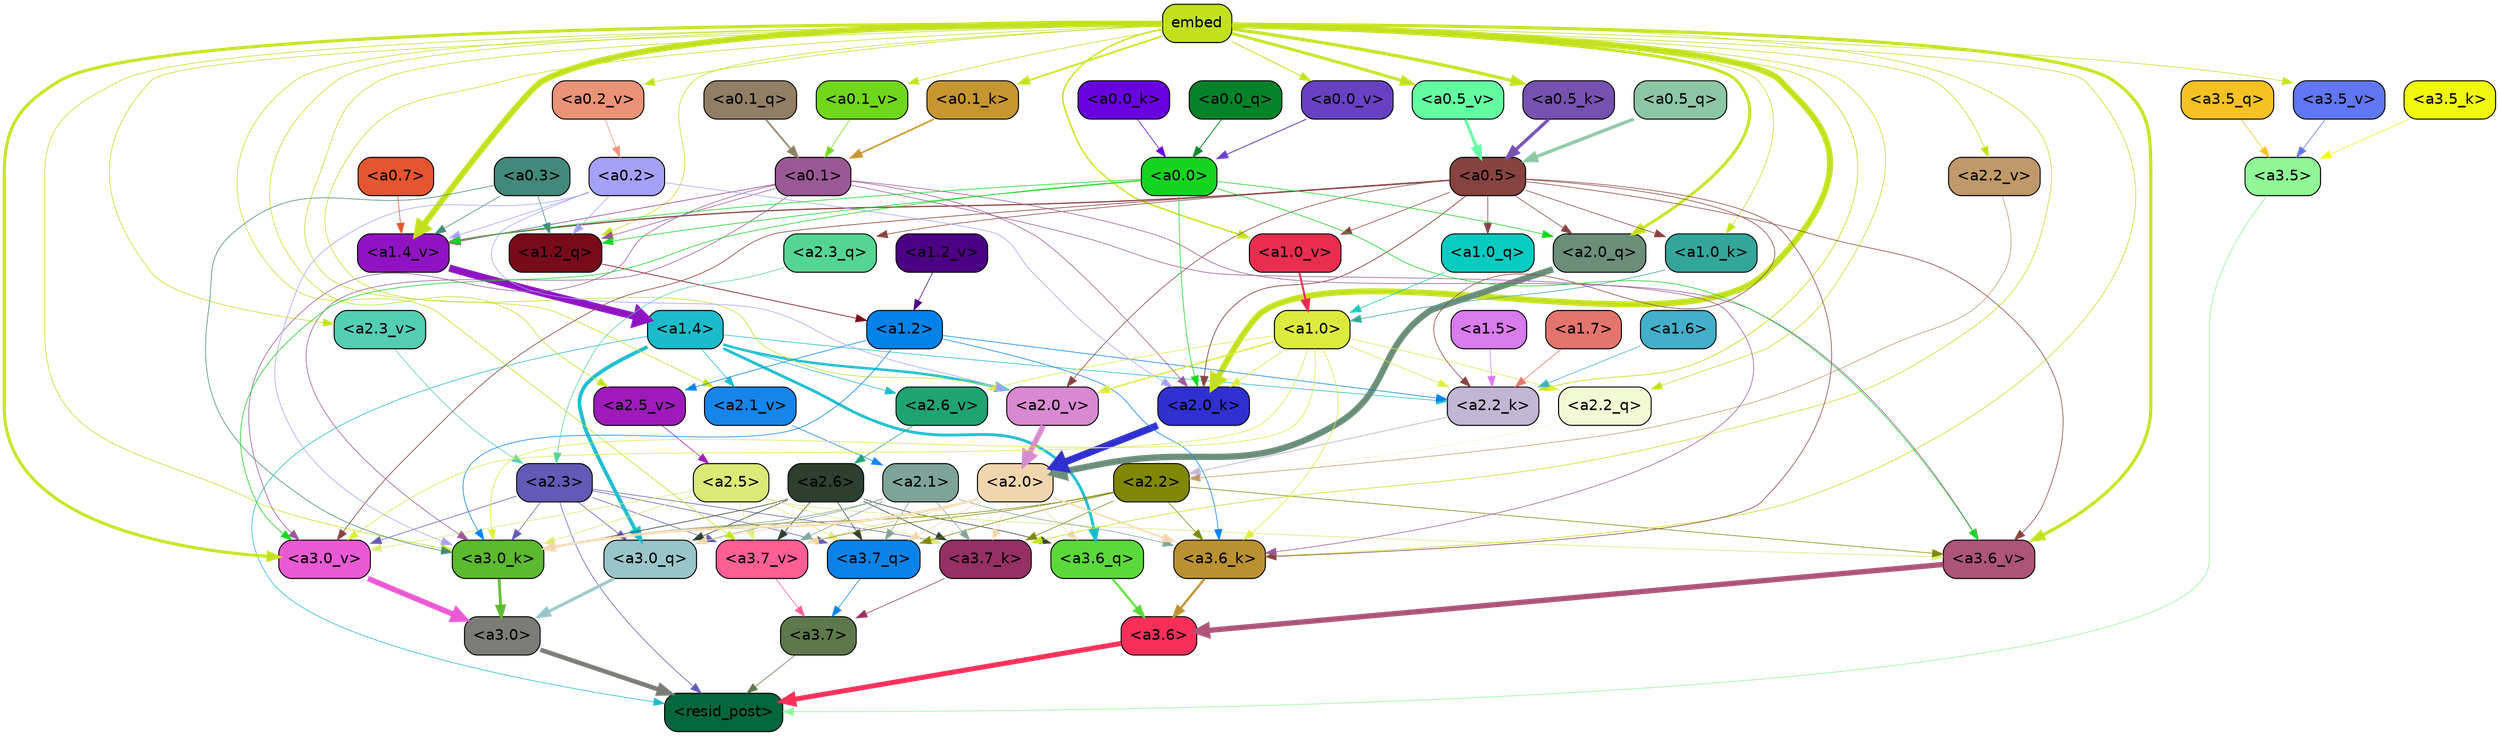 strict digraph "" {
	graph [bgcolor=transparent,
		layout=dot,
		overlap=false,
		splines=true
	];
	"<a3.7>"	[color=black,
		fillcolor="#5d794b",
		fontname=Helvetica,
		shape=box,
		style="filled, rounded"];
	"<resid_post>"	[color=black,
		fillcolor="#03663d",
		fontname=Helvetica,
		shape=box,
		style="filled, rounded"];
	"<a3.7>" -> "<resid_post>"	[color="#5d794b",
		penwidth=0.6];
	"<a3.6>"	[color=black,
		fillcolor="#f92f5a",
		fontname=Helvetica,
		shape=box,
		style="filled, rounded"];
	"<a3.6>" -> "<resid_post>"	[color="#f92f5a",
		penwidth=4.670643210411072];
	"<a3.5>"	[color=black,
		fillcolor="#8ff796",
		fontname=Helvetica,
		shape=box,
		style="filled, rounded"];
	"<a3.5>" -> "<resid_post>"	[color="#8ff796",
		penwidth=0.6];
	"<a3.0>"	[color=black,
		fillcolor="#7b7b77",
		fontname=Helvetica,
		shape=box,
		style="filled, rounded"];
	"<a3.0>" -> "<resid_post>"	[color="#7b7b77",
		penwidth=4.246885180473328];
	"<a2.3>"	[color=black,
		fillcolor="#615ab6",
		fontname=Helvetica,
		shape=box,
		style="filled, rounded"];
	"<a2.3>" -> "<resid_post>"	[color="#615ab6",
		penwidth=0.6];
	"<a3.7_q>"	[color=black,
		fillcolor="#0982e9",
		fontname=Helvetica,
		shape=box,
		style="filled, rounded"];
	"<a2.3>" -> "<a3.7_q>"	[color="#615ab6",
		penwidth=0.6];
	"<a3.0_q>"	[color=black,
		fillcolor="#99c5ca",
		fontname=Helvetica,
		shape=box,
		style="filled, rounded"];
	"<a2.3>" -> "<a3.0_q>"	[color="#615ab6",
		penwidth=0.6];
	"<a3.7_k>"	[color=black,
		fillcolor="#952f64",
		fontname=Helvetica,
		shape=box,
		style="filled, rounded"];
	"<a2.3>" -> "<a3.7_k>"	[color="#615ab6",
		penwidth=0.6];
	"<a3.0_k>"	[color=black,
		fillcolor="#5cba2f",
		fontname=Helvetica,
		shape=box,
		style="filled, rounded"];
	"<a2.3>" -> "<a3.0_k>"	[color="#615ab6",
		penwidth=0.6];
	"<a3.7_v>"	[color=black,
		fillcolor="#ff5f93",
		fontname=Helvetica,
		shape=box,
		style="filled, rounded"];
	"<a2.3>" -> "<a3.7_v>"	[color="#615ab6",
		penwidth=0.6];
	"<a3.0_v>"	[color=black,
		fillcolor="#e959d3",
		fontname=Helvetica,
		shape=box,
		style="filled, rounded"];
	"<a2.3>" -> "<a3.0_v>"	[color="#615ab6",
		penwidth=0.6];
	"<a1.4>"	[color=black,
		fillcolor="#1cbbcb",
		fontname=Helvetica,
		shape=box,
		style="filled, rounded"];
	"<a1.4>" -> "<resid_post>"	[color="#1cbbcb",
		penwidth=0.6];
	"<a3.6_q>"	[color=black,
		fillcolor="#5bd93a",
		fontname=Helvetica,
		shape=box,
		style="filled, rounded"];
	"<a1.4>" -> "<a3.6_q>"	[color="#1cbbcb",
		penwidth=2.6487714648246765];
	"<a1.4>" -> "<a3.0_q>"	[color="#1cbbcb",
		penwidth=3.477886103093624];
	"<a2.2_k>"	[color=black,
		fillcolor="#c3b6d5",
		fontname=Helvetica,
		shape=box,
		style="filled, rounded"];
	"<a1.4>" -> "<a2.2_k>"	[color="#1cbbcb",
		penwidth=0.6];
	"<a2.6_v>"	[color=black,
		fillcolor="#1fa371",
		fontname=Helvetica,
		shape=box,
		style="filled, rounded"];
	"<a1.4>" -> "<a2.6_v>"	[color="#1cbbcb",
		penwidth=0.6];
	"<a2.1_v>"	[color=black,
		fillcolor="#1684ea",
		fontname=Helvetica,
		shape=box,
		style="filled, rounded"];
	"<a1.4>" -> "<a2.1_v>"	[color="#1cbbcb",
		penwidth=0.6];
	"<a2.0_v>"	[color=black,
		fillcolor="#d989d1",
		fontname=Helvetica,
		shape=box,
		style="filled, rounded"];
	"<a1.4>" -> "<a2.0_v>"	[color="#1cbbcb",
		penwidth=2.3358620405197144];
	"<a3.7_q>" -> "<a3.7>"	[color="#0982e9",
		penwidth=0.6];
	"<a3.6_q>" -> "<a3.6>"	[color="#5bd93a",
		penwidth=2.03758105635643];
	"<a3.5_q>"	[color=black,
		fillcolor="#f6c122",
		fontname=Helvetica,
		shape=box,
		style="filled, rounded"];
	"<a3.5_q>" -> "<a3.5>"	[color="#f6c122",
		penwidth=0.6];
	"<a3.0_q>" -> "<a3.0>"	[color="#99c5ca",
		penwidth=2.8638100624084473];
	"<a3.7_k>" -> "<a3.7>"	[color="#952f64",
		penwidth=0.6];
	"<a3.6_k>"	[color=black,
		fillcolor="#ba9130",
		fontname=Helvetica,
		shape=box,
		style="filled, rounded"];
	"<a3.6_k>" -> "<a3.6>"	[color="#ba9130",
		penwidth=2.174198240041733];
	"<a3.5_k>"	[color=black,
		fillcolor="#f0f90c",
		fontname=Helvetica,
		shape=box,
		style="filled, rounded"];
	"<a3.5_k>" -> "<a3.5>"	[color="#f0f90c",
		penwidth=0.6];
	"<a3.0_k>" -> "<a3.0>"	[color="#5cba2f",
		penwidth=2.6274144649505615];
	"<a3.7_v>" -> "<a3.7>"	[color="#ff5f93",
		penwidth=0.6];
	"<a3.6_v>"	[color=black,
		fillcolor="#ad5478",
		fontname=Helvetica,
		shape=box,
		style="filled, rounded"];
	"<a3.6_v>" -> "<a3.6>"	[color="#ad5478",
		penwidth=5.002329230308533];
	"<a3.5_v>"	[color=black,
		fillcolor="#6076f2",
		fontname=Helvetica,
		shape=box,
		style="filled, rounded"];
	"<a3.5_v>" -> "<a3.5>"	[color="#6076f2",
		penwidth=0.6];
	"<a3.0_v>" -> "<a3.0>"	[color="#e959d3",
		penwidth=5.188832879066467];
	"<a2.6>"	[color=black,
		fillcolor="#2d3f2e",
		fontname=Helvetica,
		shape=box,
		style="filled, rounded"];
	"<a2.6>" -> "<a3.7_q>"	[color="#2d3f2e",
		penwidth=0.6];
	"<a2.6>" -> "<a3.6_q>"	[color="#2d3f2e",
		penwidth=0.6];
	"<a2.6>" -> "<a3.0_q>"	[color="#2d3f2e",
		penwidth=0.6];
	"<a2.6>" -> "<a3.7_k>"	[color="#2d3f2e",
		penwidth=0.6];
	"<a2.6>" -> "<a3.0_k>"	[color="#2d3f2e",
		penwidth=0.6];
	"<a2.6>" -> "<a3.7_v>"	[color="#2d3f2e",
		penwidth=0.6];
	"<a2.5>"	[color=black,
		fillcolor="#dbe976",
		fontname=Helvetica,
		shape=box,
		style="filled, rounded"];
	"<a2.5>" -> "<a3.7_q>"	[color="#dbe976",
		penwidth=0.6];
	"<a2.5>" -> "<a3.7_k>"	[color="#dbe976",
		penwidth=0.6];
	"<a2.5>" -> "<a3.0_k>"	[color="#dbe976",
		penwidth=0.6];
	"<a2.5>" -> "<a3.7_v>"	[color="#dbe976",
		penwidth=0.6];
	"<a2.5>" -> "<a3.6_v>"	[color="#dbe976",
		penwidth=0.6];
	"<a2.5>" -> "<a3.0_v>"	[color="#dbe976",
		penwidth=0.6];
	"<a2.2>"	[color=black,
		fillcolor="#7f8704",
		fontname=Helvetica,
		shape=box,
		style="filled, rounded"];
	"<a2.2>" -> "<a3.7_q>"	[color="#7f8704",
		penwidth=0.6];
	"<a2.2>" -> "<a3.7_k>"	[color="#7f8704",
		penwidth=0.6];
	"<a2.2>" -> "<a3.6_k>"	[color="#7f8704",
		penwidth=0.6];
	"<a2.2>" -> "<a3.0_k>"	[color="#7f8704",
		penwidth=0.6];
	"<a2.2>" -> "<a3.7_v>"	[color="#7f8704",
		penwidth=0.6];
	"<a2.2>" -> "<a3.6_v>"	[color="#7f8704",
		penwidth=0.6];
	"<a2.1>"	[color=black,
		fillcolor="#7ea399",
		fontname=Helvetica,
		shape=box,
		style="filled, rounded"];
	"<a2.1>" -> "<a3.7_q>"	[color="#7ea399",
		penwidth=0.6];
	"<a2.1>" -> "<a3.0_q>"	[color="#7ea399",
		penwidth=0.6];
	"<a2.1>" -> "<a3.7_k>"	[color="#7ea399",
		penwidth=0.6];
	"<a2.1>" -> "<a3.6_k>"	[color="#7ea399",
		penwidth=0.6];
	"<a2.1>" -> "<a3.0_k>"	[color="#7ea399",
		penwidth=0.6];
	"<a2.1>" -> "<a3.7_v>"	[color="#7ea399",
		penwidth=0.6];
	"<a2.0>"	[color=black,
		fillcolor="#f1d6ad",
		fontname=Helvetica,
		shape=box,
		style="filled, rounded"];
	"<a2.0>" -> "<a3.7_q>"	[color="#f1d6ad",
		penwidth=0.6];
	"<a2.0>" -> "<a3.6_q>"	[color="#f1d6ad",
		penwidth=0.6];
	"<a2.0>" -> "<a3.0_q>"	[color="#f1d6ad",
		penwidth=0.6];
	"<a2.0>" -> "<a3.7_k>"	[color="#f1d6ad",
		penwidth=0.6];
	"<a2.0>" -> "<a3.6_k>"	[color="#f1d6ad",
		penwidth=1.5417278409004211];
	"<a2.0>" -> "<a3.0_k>"	[color="#f1d6ad",
		penwidth=2.23091459274292];
	"<a2.0>" -> "<a3.7_v>"	[color="#f1d6ad",
		penwidth=0.6];
	embed	[color=black,
		fillcolor="#c3e01f",
		fontname=Helvetica,
		shape=box,
		style="filled, rounded"];
	embed -> "<a3.7_k>"	[color="#c3e01f",
		penwidth=0.6];
	embed -> "<a3.6_k>"	[color="#c3e01f",
		penwidth=0.6];
	embed -> "<a3.0_k>"	[color="#c3e01f",
		penwidth=0.6];
	embed -> "<a3.7_v>"	[color="#c3e01f",
		penwidth=0.6];
	embed -> "<a3.6_v>"	[color="#c3e01f",
		penwidth=2.9511587619781494];
	embed -> "<a3.5_v>"	[color="#c3e01f",
		penwidth=0.6];
	embed -> "<a3.0_v>"	[color="#c3e01f",
		penwidth=2.8577730655670166];
	"<a2.2_q>"	[color=black,
		fillcolor="#f2fad4",
		fontname=Helvetica,
		shape=box,
		style="filled, rounded"];
	embed -> "<a2.2_q>"	[color="#c3e01f",
		penwidth=0.6];
	"<a2.0_q>"	[color=black,
		fillcolor="#6b8e79",
		fontname=Helvetica,
		shape=box,
		style="filled, rounded"];
	embed -> "<a2.0_q>"	[color="#c3e01f",
		penwidth=2.7340729534626007];
	embed -> "<a2.2_k>"	[color="#c3e01f",
		penwidth=0.69573974609375];
	"<a2.0_k>"	[color=black,
		fillcolor="#3030d0",
		fontname=Helvetica,
		shape=box,
		style="filled, rounded"];
	embed -> "<a2.0_k>"	[color="#c3e01f",
		penwidth=5.629883050918579];
	"<a2.5_v>"	[color=black,
		fillcolor="#9e1abb",
		fontname=Helvetica,
		shape=box,
		style="filled, rounded"];
	embed -> "<a2.5_v>"	[color="#c3e01f",
		penwidth=0.6];
	"<a2.3_v>"	[color=black,
		fillcolor="#53ceb1",
		fontname=Helvetica,
		shape=box,
		style="filled, rounded"];
	embed -> "<a2.3_v>"	[color="#c3e01f",
		penwidth=0.6];
	"<a2.2_v>"	[color=black,
		fillcolor="#bf9969",
		fontname=Helvetica,
		shape=box,
		style="filled, rounded"];
	embed -> "<a2.2_v>"	[color="#c3e01f",
		penwidth=0.6];
	embed -> "<a2.1_v>"	[color="#c3e01f",
		penwidth=0.6];
	embed -> "<a2.0_v>"	[color="#c3e01f",
		penwidth=0.6];
	"<a1.2_q>"	[color=black,
		fillcolor="#770b1a",
		fontname=Helvetica,
		shape=box,
		style="filled, rounded"];
	embed -> "<a1.2_q>"	[color="#c3e01f",
		penwidth=0.6];
	"<a1.0_k>"	[color=black,
		fillcolor="#33a69b",
		fontname=Helvetica,
		shape=box,
		style="filled, rounded"];
	embed -> "<a1.0_k>"	[color="#c3e01f",
		penwidth=0.6];
	"<a1.4_v>"	[color=black,
		fillcolor="#9013c3",
		fontname=Helvetica,
		shape=box,
		style="filled, rounded"];
	embed -> "<a1.4_v>"	[color="#c3e01f",
		penwidth=5.6260271072387695];
	"<a1.0_v>"	[color=black,
		fillcolor="#e92d4f",
		fontname=Helvetica,
		shape=box,
		style="filled, rounded"];
	embed -> "<a1.0_v>"	[color="#c3e01f",
		penwidth=1.3646823167800903];
	"<a0.5_k>"	[color=black,
		fillcolor="#7651af",
		fontname=Helvetica,
		shape=box,
		style="filled, rounded"];
	embed -> "<a0.5_k>"	[color="#c3e01f",
		penwidth=3.003387402743101];
	"<a0.1_k>"	[color=black,
		fillcolor="#c69630",
		fontname=Helvetica,
		shape=box,
		style="filled, rounded"];
	embed -> "<a0.1_k>"	[color="#c3e01f",
		penwidth=1.6119658946990967];
	"<a0.5_v>"	[color=black,
		fillcolor="#64fea2",
		fontname=Helvetica,
		shape=box,
		style="filled, rounded"];
	embed -> "<a0.5_v>"	[color="#c3e01f",
		penwidth=2.755969077348709];
	"<a0.2_v>"	[color=black,
		fillcolor="#eb9377",
		fontname=Helvetica,
		shape=box,
		style="filled, rounded"];
	embed -> "<a0.2_v>"	[color="#c3e01f",
		penwidth=0.6];
	"<a0.1_v>"	[color=black,
		fillcolor="#70d71b",
		fontname=Helvetica,
		shape=box,
		style="filled, rounded"];
	embed -> "<a0.1_v>"	[color="#c3e01f",
		penwidth=0.6];
	"<a0.0_v>"	[color=black,
		fillcolor="#6841c3",
		fontname=Helvetica,
		shape=box,
		style="filled, rounded"];
	embed -> "<a0.0_v>"	[color="#c3e01f",
		penwidth=0.8692417144775391];
	"<a1.2>"	[color=black,
		fillcolor="#0082ea",
		fontname=Helvetica,
		shape=box,
		style="filled, rounded"];
	"<a1.2>" -> "<a3.6_k>"	[color="#0082ea",
		penwidth=0.6];
	"<a1.2>" -> "<a3.0_k>"	[color="#0082ea",
		penwidth=0.6];
	"<a1.2>" -> "<a2.2_k>"	[color="#0082ea",
		penwidth=0.6];
	"<a1.2>" -> "<a2.5_v>"	[color="#0082ea",
		penwidth=0.6];
	"<a1.0>"	[color=black,
		fillcolor="#dbeb3e",
		fontname=Helvetica,
		shape=box,
		style="filled, rounded"];
	"<a1.0>" -> "<a3.6_k>"	[color="#dbeb3e",
		penwidth=0.6];
	"<a1.0>" -> "<a3.0_k>"	[color="#dbeb3e",
		penwidth=0.6];
	"<a1.0>" -> "<a3.0_v>"	[color="#dbeb3e",
		penwidth=0.6];
	"<a1.0>" -> "<a2.2_q>"	[color="#dbeb3e",
		penwidth=0.6];
	"<a1.0>" -> "<a2.2_k>"	[color="#dbeb3e",
		penwidth=0.6];
	"<a1.0>" -> "<a2.0_k>"	[color="#dbeb3e",
		penwidth=0.6];
	"<a1.0>" -> "<a2.6_v>"	[color="#dbeb3e",
		penwidth=0.6];
	"<a1.0>" -> "<a2.0_v>"	[color="#dbeb3e",
		penwidth=1.3103609085083008];
	"<a0.5>"	[color=black,
		fillcolor="#864340",
		fontname=Helvetica,
		shape=box,
		style="filled, rounded"];
	"<a0.5>" -> "<a3.6_k>"	[color="#864340",
		penwidth=0.6];
	"<a0.5>" -> "<a3.6_v>"	[color="#864340",
		penwidth=0.6];
	"<a0.5>" -> "<a3.0_v>"	[color="#864340",
		penwidth=0.6446345448493958];
	"<a2.3_q>"	[color=black,
		fillcolor="#55d594",
		fontname=Helvetica,
		shape=box,
		style="filled, rounded"];
	"<a0.5>" -> "<a2.3_q>"	[color="#864340",
		penwidth=0.6];
	"<a0.5>" -> "<a2.0_q>"	[color="#864340",
		penwidth=0.6];
	"<a0.5>" -> "<a2.2_k>"	[color="#864340",
		penwidth=0.6];
	"<a0.5>" -> "<a2.0_k>"	[color="#864340",
		penwidth=0.7065601348876953];
	"<a0.5>" -> "<a2.0_v>"	[color="#864340",
		penwidth=0.6];
	"<a1.0_q>"	[color=black,
		fillcolor="#05cbc1",
		fontname=Helvetica,
		shape=box,
		style="filled, rounded"];
	"<a0.5>" -> "<a1.0_q>"	[color="#864340",
		penwidth=0.6];
	"<a0.5>" -> "<a1.0_k>"	[color="#864340",
		penwidth=0.6];
	"<a0.5>" -> "<a1.4_v>"	[color="#864340",
		penwidth=1.1228110790252686];
	"<a0.5>" -> "<a1.0_v>"	[color="#864340",
		penwidth=0.6];
	"<a0.1>"	[color=black,
		fillcolor="#9a5895",
		fontname=Helvetica,
		shape=box,
		style="filled, rounded"];
	"<a0.1>" -> "<a3.6_k>"	[color="#9a5895",
		penwidth=0.6];
	"<a0.1>" -> "<a3.0_k>"	[color="#9a5895",
		penwidth=0.6];
	"<a0.1>" -> "<a3.6_v>"	[color="#9a5895",
		penwidth=0.6];
	"<a0.1>" -> "<a3.0_v>"	[color="#9a5895",
		penwidth=0.6];
	"<a0.1>" -> "<a2.0_k>"	[color="#9a5895",
		penwidth=0.6];
	"<a0.1>" -> "<a1.2_q>"	[color="#9a5895",
		penwidth=0.6];
	"<a0.1>" -> "<a1.4_v>"	[color="#9a5895",
		penwidth=0.7182521820068359];
	"<a0.3>"	[color=black,
		fillcolor="#42887b",
		fontname=Helvetica,
		shape=box,
		style="filled, rounded"];
	"<a0.3>" -> "<a3.0_k>"	[color="#42887b",
		penwidth=0.6];
	"<a0.3>" -> "<a1.2_q>"	[color="#42887b",
		penwidth=0.6];
	"<a0.3>" -> "<a1.4_v>"	[color="#42887b",
		penwidth=0.6];
	"<a0.2>"	[color=black,
		fillcolor="#a5a1f9",
		fontname=Helvetica,
		shape=box,
		style="filled, rounded"];
	"<a0.2>" -> "<a3.0_k>"	[color="#a5a1f9",
		penwidth=0.6];
	"<a0.2>" -> "<a2.0_k>"	[color="#a5a1f9",
		penwidth=0.6];
	"<a0.2>" -> "<a2.0_v>"	[color="#a5a1f9",
		penwidth=0.6];
	"<a0.2>" -> "<a1.2_q>"	[color="#a5a1f9",
		penwidth=0.6];
	"<a0.2>" -> "<a1.4_v>"	[color="#a5a1f9",
		penwidth=0.6];
	"<a0.0>"	[color=black,
		fillcolor="#13d51f",
		fontname=Helvetica,
		shape=box,
		style="filled, rounded"];
	"<a0.0>" -> "<a3.6_v>"	[color="#13d51f",
		penwidth=0.6];
	"<a0.0>" -> "<a3.0_v>"	[color="#13d51f",
		penwidth=0.6];
	"<a0.0>" -> "<a2.0_q>"	[color="#13d51f",
		penwidth=0.6];
	"<a0.0>" -> "<a2.0_k>"	[color="#13d51f",
		penwidth=0.6];
	"<a0.0>" -> "<a1.2_q>"	[color="#13d51f",
		penwidth=0.6];
	"<a0.0>" -> "<a1.4_v>"	[color="#13d51f",
		penwidth=0.6];
	"<a2.3_q>" -> "<a2.3>"	[color="#55d594",
		penwidth=0.6];
	"<a2.2_q>" -> "<a2.2>"	[color="#f2fad4",
		penwidth=0.6407594680786133];
	"<a2.0_q>" -> "<a2.0>"	[color="#6b8e79",
		penwidth=5.885338068008423];
	"<a2.2_k>" -> "<a2.2>"	[color="#c3b6d5",
		penwidth=0.7811911106109619];
	"<a2.0_k>" -> "<a2.0>"	[color="#3030d0",
		penwidth=6.657835483551025];
	"<a2.6_v>" -> "<a2.6>"	[color="#1fa371",
		penwidth=0.6];
	"<a2.5_v>" -> "<a2.5>"	[color="#9e1abb",
		penwidth=0.6];
	"<a2.3_v>" -> "<a2.3>"	[color="#53ceb1",
		penwidth=0.6];
	"<a2.2_v>" -> "<a2.2>"	[color="#bf9969",
		penwidth=0.6];
	"<a2.1_v>" -> "<a2.1>"	[color="#1684ea",
		penwidth=0.6];
	"<a2.0_v>" -> "<a2.0>"	[color="#d989d1",
		penwidth=5.070239782333374];
	"<a1.7>"	[color=black,
		fillcolor="#e5746e",
		fontname=Helvetica,
		shape=box,
		style="filled, rounded"];
	"<a1.7>" -> "<a2.2_k>"	[color="#e5746e",
		penwidth=0.6];
	"<a1.6>"	[color=black,
		fillcolor="#43afca",
		fontname=Helvetica,
		shape=box,
		style="filled, rounded"];
	"<a1.6>" -> "<a2.2_k>"	[color="#43afca",
		penwidth=0.6];
	"<a1.5>"	[color=black,
		fillcolor="#d87bec",
		fontname=Helvetica,
		shape=box,
		style="filled, rounded"];
	"<a1.5>" -> "<a2.2_k>"	[color="#d87bec",
		penwidth=0.6];
	"<a1.2_q>" -> "<a1.2>"	[color="#770b1a",
		penwidth=0.6509807109832764];
	"<a1.0_q>" -> "<a1.0>"	[color="#05cbc1",
		penwidth=0.6];
	"<a1.0_k>" -> "<a1.0>"	[color="#33a69b",
		penwidth=0.6];
	"<a1.4_v>" -> "<a1.4>"	[color="#9013c3",
		penwidth=6.8020641803741455];
	"<a1.2_v>"	[color=black,
		fillcolor="#4c0083",
		fontname=Helvetica,
		shape=box,
		style="filled, rounded"];
	"<a1.2_v>" -> "<a1.2>"	[color="#4c0083",
		penwidth=0.6];
	"<a1.0_v>" -> "<a1.0>"	[color="#e92d4f",
		penwidth=1.9194684028625488];
	"<a0.7>"	[color=black,
		fillcolor="#e5552e",
		fontname=Helvetica,
		shape=box,
		style="filled, rounded"];
	"<a0.7>" -> "<a1.4_v>"	[color="#e5552e",
		penwidth=0.6];
	"<a0.5_q>"	[color=black,
		fillcolor="#8dc6a5",
		fontname=Helvetica,
		shape=box,
		style="filled, rounded"];
	"<a0.5_q>" -> "<a0.5>"	[color="#8dc6a5",
		penwidth=3.1389458179473877];
	"<a0.1_q>"	[color=black,
		fillcolor="#927e65",
		fontname=Helvetica,
		shape=box,
		style="filled, rounded"];
	"<a0.1_q>" -> "<a0.1>"	[color="#927e65",
		penwidth=1.6300894021987915];
	"<a0.0_q>"	[color=black,
		fillcolor="#028329",
		fontname=Helvetica,
		shape=box,
		style="filled, rounded"];
	"<a0.0_q>" -> "<a0.0>"	[color="#028329",
		penwidth=0.7752697467803955];
	"<a0.5_k>" -> "<a0.5>"	[color="#7651af",
		penwidth=3.0673399455845356];
	"<a0.1_k>" -> "<a0.1>"	[color="#c69630",
		penwidth=1.5990318059921265];
	"<a0.0_k>"	[color=black,
		fillcolor="#6803df",
		fontname=Helvetica,
		shape=box,
		style="filled, rounded"];
	"<a0.0_k>" -> "<a0.0>"	[color="#6803df",
		penwidth=0.6266229152679443];
	"<a0.5_v>" -> "<a0.5>"	[color="#64fea2",
		penwidth=2.801039695739746];
	"<a0.2_v>" -> "<a0.2>"	[color="#eb9377",
		penwidth=0.6];
	"<a0.1_v>" -> "<a0.1>"	[color="#70d71b",
		penwidth=0.6];
	"<a0.0_v>" -> "<a0.0>"	[color="#6841c3",
		penwidth=0.8729791641235352];
}
